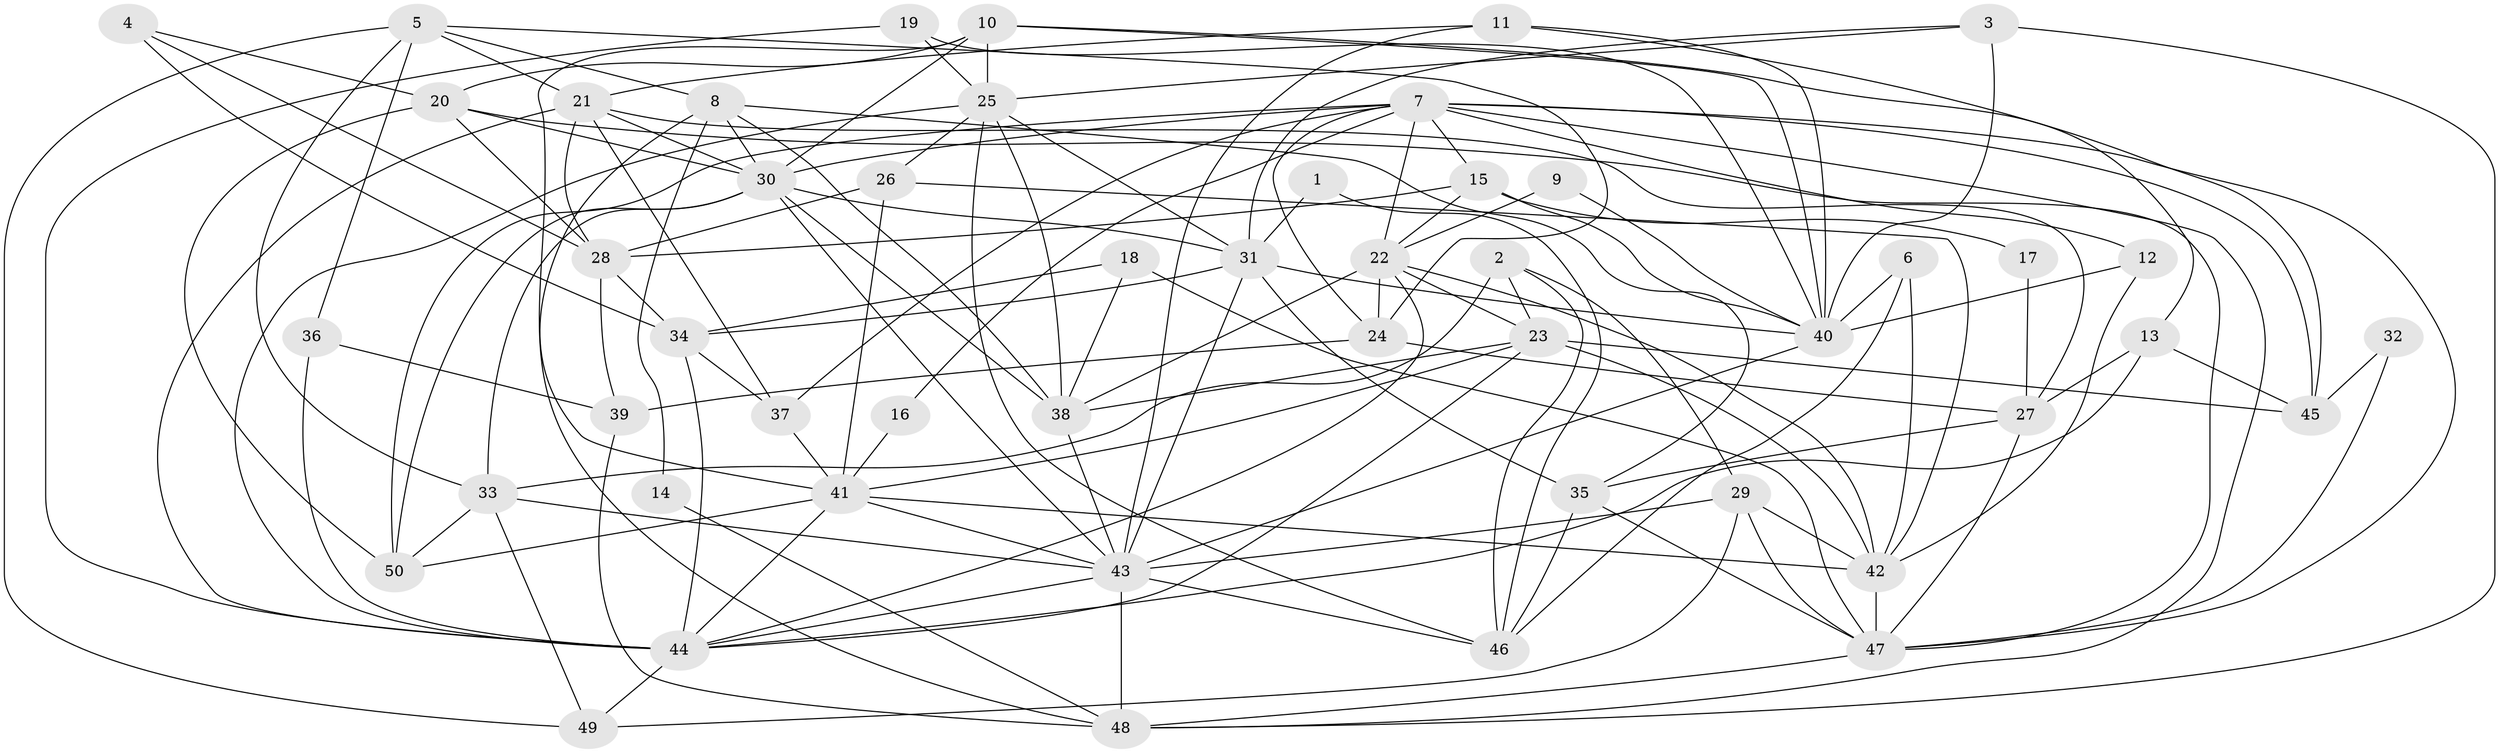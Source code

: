 // original degree distribution, {2: 0.15151515151515152, 6: 0.1111111111111111, 4: 0.2828282828282828, 3: 0.23232323232323232, 5: 0.18181818181818182, 7: 0.030303030303030304, 8: 0.010101010101010102}
// Generated by graph-tools (version 1.1) at 2025/26/03/09/25 03:26:18]
// undirected, 50 vertices, 139 edges
graph export_dot {
graph [start="1"]
  node [color=gray90,style=filled];
  1;
  2;
  3;
  4;
  5;
  6;
  7;
  8;
  9;
  10;
  11;
  12;
  13;
  14;
  15;
  16;
  17;
  18;
  19;
  20;
  21;
  22;
  23;
  24;
  25;
  26;
  27;
  28;
  29;
  30;
  31;
  32;
  33;
  34;
  35;
  36;
  37;
  38;
  39;
  40;
  41;
  42;
  43;
  44;
  45;
  46;
  47;
  48;
  49;
  50;
  1 -- 31 [weight=1.0];
  1 -- 46 [weight=1.0];
  2 -- 23 [weight=1.0];
  2 -- 29 [weight=1.0];
  2 -- 33 [weight=1.0];
  2 -- 46 [weight=1.0];
  3 -- 25 [weight=1.0];
  3 -- 31 [weight=1.0];
  3 -- 40 [weight=2.0];
  3 -- 48 [weight=1.0];
  4 -- 20 [weight=1.0];
  4 -- 28 [weight=1.0];
  4 -- 34 [weight=1.0];
  5 -- 8 [weight=1.0];
  5 -- 21 [weight=1.0];
  5 -- 24 [weight=1.0];
  5 -- 33 [weight=1.0];
  5 -- 36 [weight=1.0];
  5 -- 49 [weight=1.0];
  6 -- 40 [weight=1.0];
  6 -- 42 [weight=1.0];
  6 -- 46 [weight=1.0];
  7 -- 12 [weight=1.0];
  7 -- 15 [weight=1.0];
  7 -- 16 [weight=1.0];
  7 -- 22 [weight=1.0];
  7 -- 24 [weight=1.0];
  7 -- 30 [weight=1.0];
  7 -- 37 [weight=1.0];
  7 -- 45 [weight=1.0];
  7 -- 47 [weight=1.0];
  7 -- 48 [weight=1.0];
  7 -- 50 [weight=1.0];
  8 -- 14 [weight=1.0];
  8 -- 30 [weight=1.0];
  8 -- 35 [weight=1.0];
  8 -- 38 [weight=1.0];
  8 -- 41 [weight=1.0];
  9 -- 22 [weight=1.0];
  9 -- 40 [weight=1.0];
  10 -- 13 [weight=1.0];
  10 -- 20 [weight=1.0];
  10 -- 25 [weight=1.0];
  10 -- 30 [weight=1.0];
  10 -- 40 [weight=1.0];
  10 -- 48 [weight=1.0];
  11 -- 21 [weight=1.0];
  11 -- 40 [weight=1.0];
  11 -- 43 [weight=1.0];
  11 -- 45 [weight=1.0];
  12 -- 40 [weight=1.0];
  12 -- 42 [weight=1.0];
  13 -- 27 [weight=1.0];
  13 -- 44 [weight=1.0];
  13 -- 45 [weight=1.0];
  14 -- 48 [weight=1.0];
  15 -- 17 [weight=1.0];
  15 -- 22 [weight=1.0];
  15 -- 28 [weight=1.0];
  15 -- 40 [weight=2.0];
  16 -- 41 [weight=1.0];
  17 -- 27 [weight=1.0];
  18 -- 34 [weight=1.0];
  18 -- 38 [weight=1.0];
  18 -- 47 [weight=1.0];
  19 -- 25 [weight=1.0];
  19 -- 40 [weight=1.0];
  19 -- 44 [weight=1.0];
  20 -- 28 [weight=1.0];
  20 -- 30 [weight=1.0];
  20 -- 47 [weight=1.0];
  20 -- 50 [weight=1.0];
  21 -- 27 [weight=1.0];
  21 -- 28 [weight=1.0];
  21 -- 30 [weight=1.0];
  21 -- 37 [weight=1.0];
  21 -- 44 [weight=1.0];
  22 -- 23 [weight=2.0];
  22 -- 24 [weight=1.0];
  22 -- 38 [weight=1.0];
  22 -- 42 [weight=1.0];
  22 -- 44 [weight=1.0];
  23 -- 38 [weight=1.0];
  23 -- 41 [weight=1.0];
  23 -- 42 [weight=1.0];
  23 -- 44 [weight=1.0];
  23 -- 45 [weight=1.0];
  24 -- 27 [weight=1.0];
  24 -- 39 [weight=1.0];
  25 -- 26 [weight=1.0];
  25 -- 31 [weight=1.0];
  25 -- 38 [weight=1.0];
  25 -- 44 [weight=1.0];
  25 -- 46 [weight=1.0];
  26 -- 28 [weight=1.0];
  26 -- 41 [weight=1.0];
  26 -- 42 [weight=1.0];
  27 -- 35 [weight=1.0];
  27 -- 47 [weight=1.0];
  28 -- 34 [weight=1.0];
  28 -- 39 [weight=1.0];
  29 -- 42 [weight=2.0];
  29 -- 43 [weight=1.0];
  29 -- 47 [weight=1.0];
  29 -- 49 [weight=1.0];
  30 -- 31 [weight=1.0];
  30 -- 33 [weight=1.0];
  30 -- 38 [weight=1.0];
  30 -- 43 [weight=1.0];
  30 -- 50 [weight=1.0];
  31 -- 34 [weight=1.0];
  31 -- 35 [weight=2.0];
  31 -- 40 [weight=1.0];
  31 -- 43 [weight=1.0];
  32 -- 45 [weight=1.0];
  32 -- 47 [weight=1.0];
  33 -- 43 [weight=1.0];
  33 -- 49 [weight=1.0];
  33 -- 50 [weight=1.0];
  34 -- 37 [weight=1.0];
  34 -- 44 [weight=1.0];
  35 -- 46 [weight=1.0];
  35 -- 47 [weight=1.0];
  36 -- 39 [weight=1.0];
  36 -- 44 [weight=2.0];
  37 -- 41 [weight=1.0];
  38 -- 43 [weight=1.0];
  39 -- 48 [weight=1.0];
  40 -- 43 [weight=2.0];
  41 -- 42 [weight=1.0];
  41 -- 43 [weight=1.0];
  41 -- 44 [weight=1.0];
  41 -- 50 [weight=1.0];
  42 -- 47 [weight=1.0];
  43 -- 44 [weight=1.0];
  43 -- 46 [weight=1.0];
  43 -- 48 [weight=1.0];
  44 -- 49 [weight=1.0];
  47 -- 48 [weight=1.0];
}
